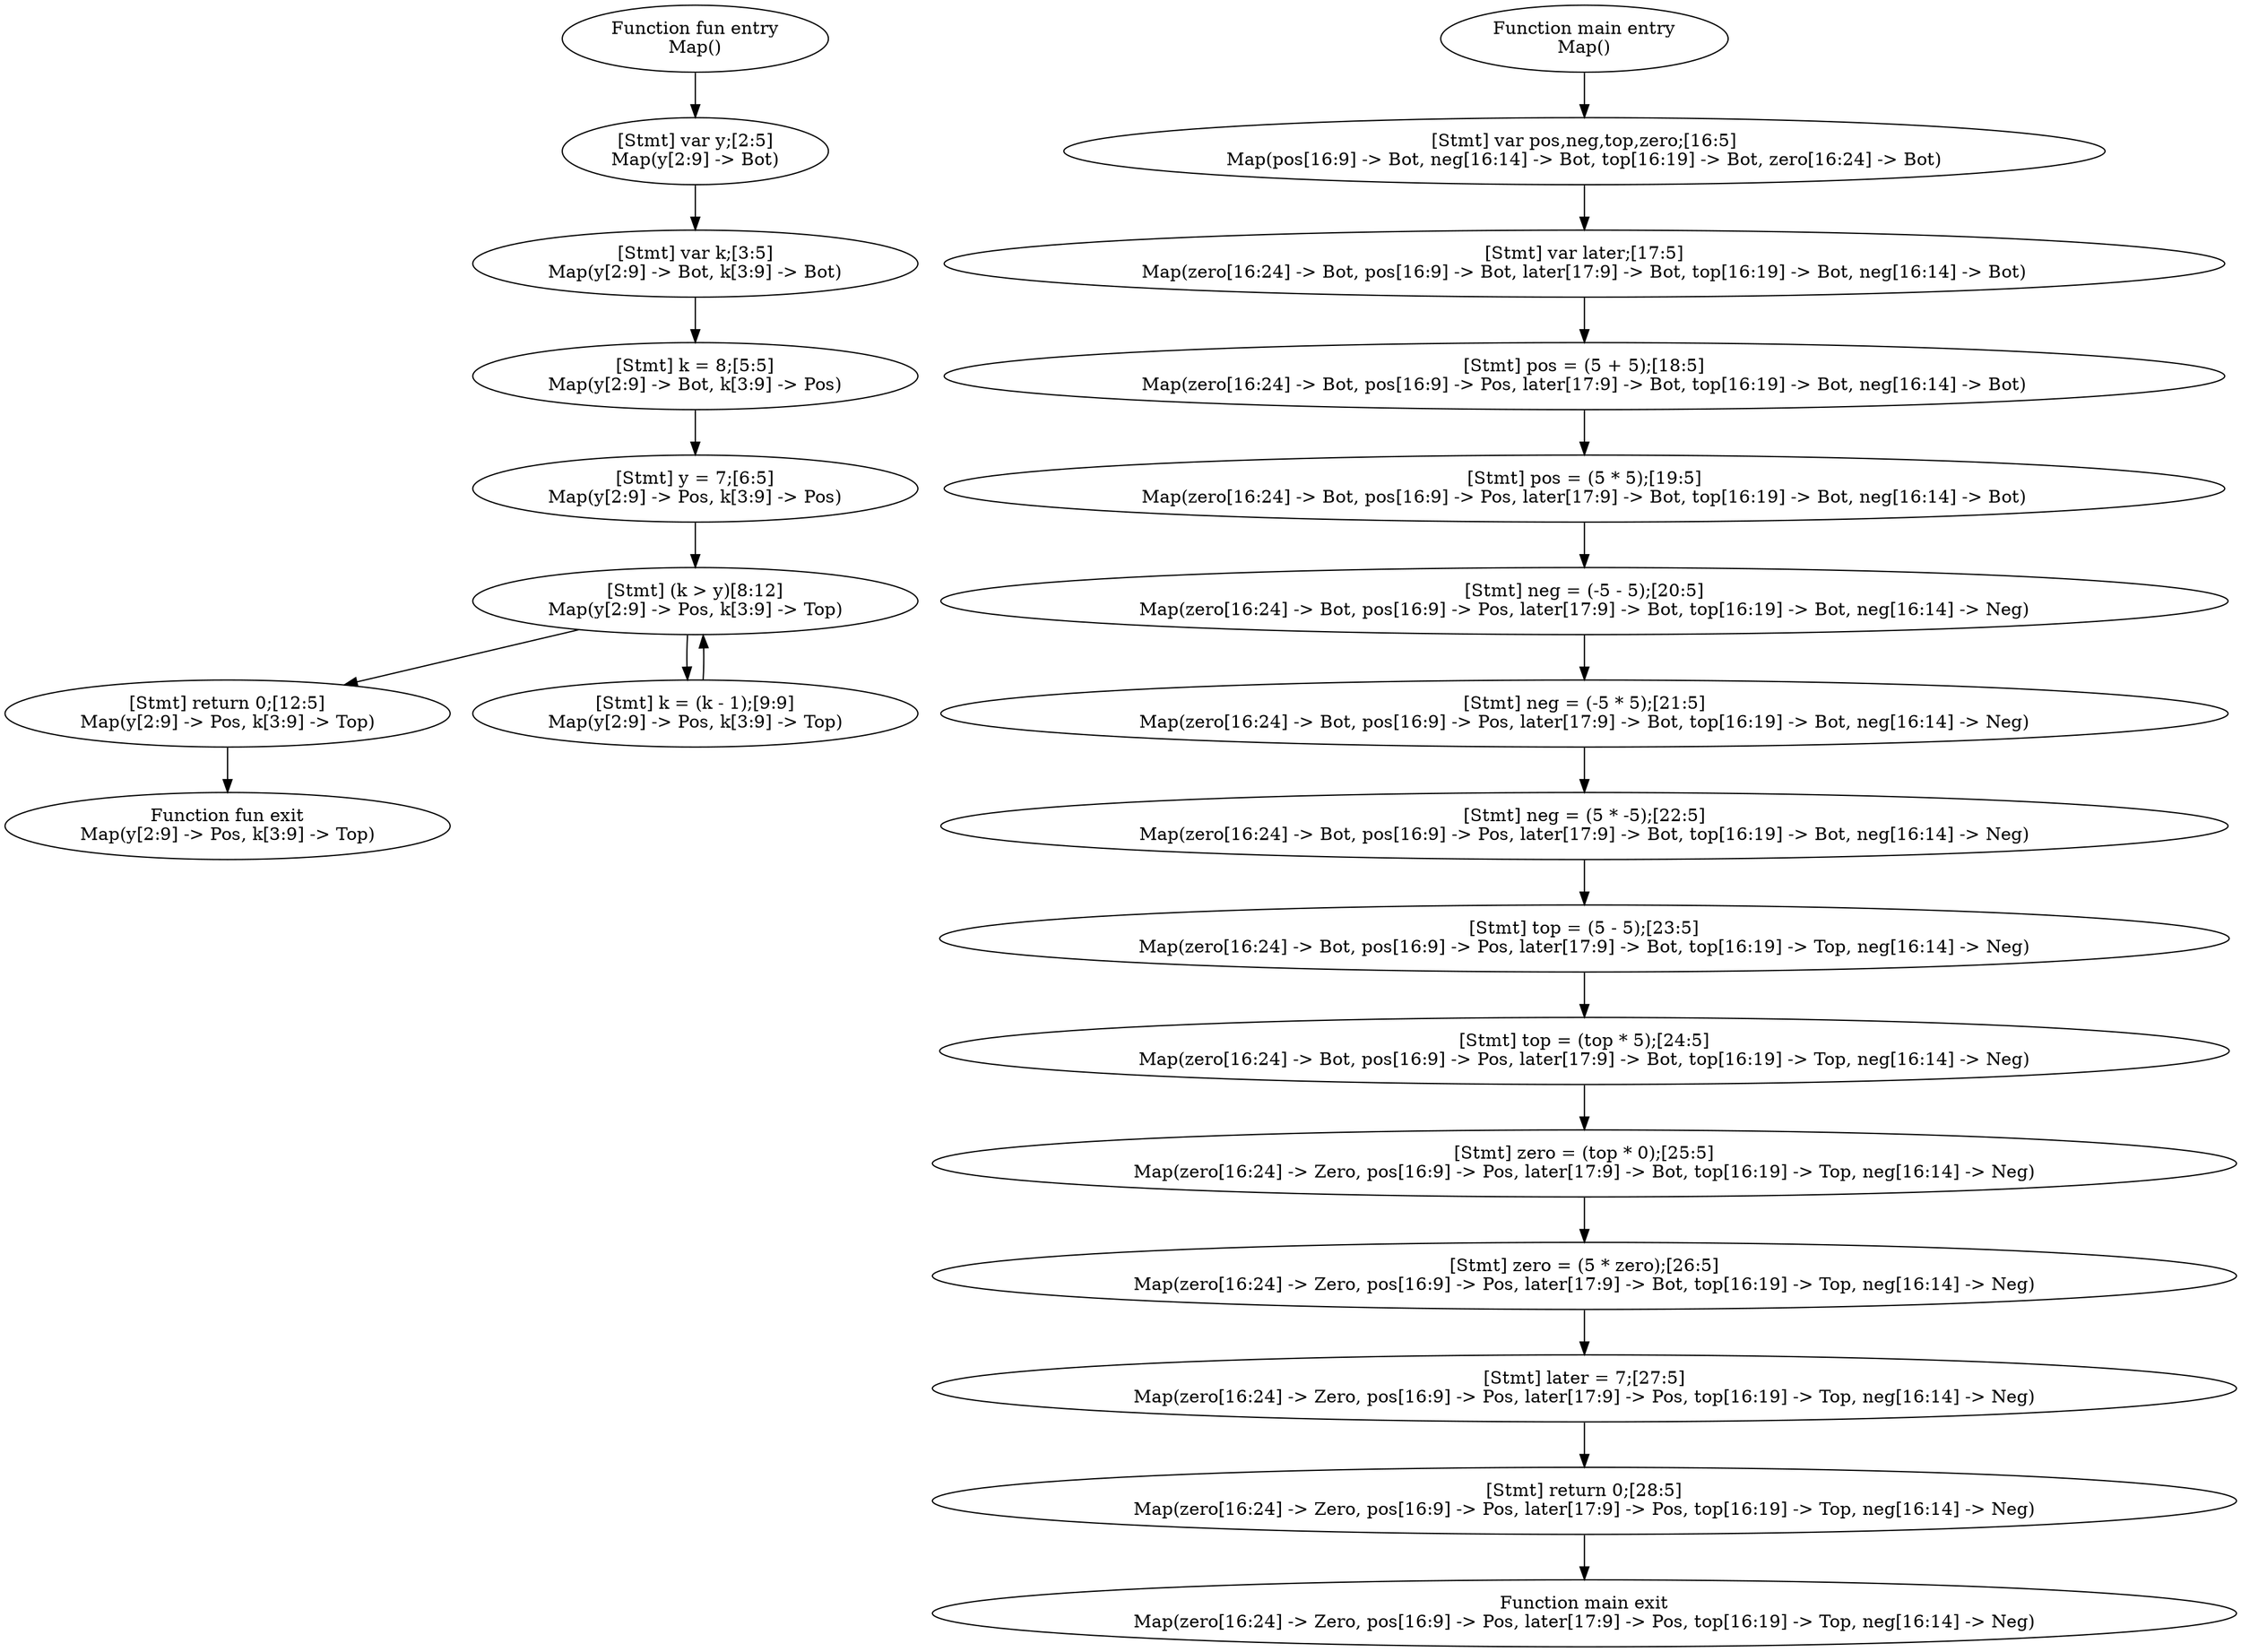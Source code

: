 digraph CFG{entry1_1[label="Function fun entry\nMap()"]
entry1_15[label="Function main entry\nMap()"]
exit1_1[label="Function fun exit\nMap(y[2:9] -\> Pos, k[3:9] -\> Top)"]
exit1_15[label="Function main exit\nMap(zero[16:24] -\> Zero, pos[16:9] -\> Pos, later[17:9] -\> Pos, top[16:19] -\> Top, neg[16:14] -\> Neg)"]
real12_8[label="[Stmt] (k \> y)[8:12]\nMap(y[2:9] -\> Pos, k[3:9] -\> Top)"]
real5_12[label="[Stmt] return 0;[12:5]\nMap(y[2:9] -\> Pos, k[3:9] -\> Top)"]
real5_16[label="[Stmt] var pos,neg,top,zero;[16:5]\nMap(pos[16:9] -\> Bot, neg[16:14] -\> Bot, top[16:19] -\> Bot, zero[16:24] -\> Bot)"]
real5_17[label="[Stmt] var later;[17:5]\nMap(zero[16:24] -\> Bot, pos[16:9] -\> Bot, later[17:9] -\> Bot, top[16:19] -\> Bot, neg[16:14] -\> Bot)"]
real5_18[label="[Stmt] pos = (5 + 5);[18:5]\nMap(zero[16:24] -\> Bot, pos[16:9] -\> Pos, later[17:9] -\> Bot, top[16:19] -\> Bot, neg[16:14] -\> Bot)"]
real5_19[label="[Stmt] pos = (5 * 5);[19:5]\nMap(zero[16:24] -\> Bot, pos[16:9] -\> Pos, later[17:9] -\> Bot, top[16:19] -\> Bot, neg[16:14] -\> Bot)"]
real5_2[label="[Stmt] var y;[2:5]\nMap(y[2:9] -\> Bot)"]
real5_20[label="[Stmt] neg = (-5 - 5);[20:5]\nMap(zero[16:24] -\> Bot, pos[16:9] -\> Pos, later[17:9] -\> Bot, top[16:19] -\> Bot, neg[16:14] -\> Neg)"]
real5_21[label="[Stmt] neg = (-5 * 5);[21:5]\nMap(zero[16:24] -\> Bot, pos[16:9] -\> Pos, later[17:9] -\> Bot, top[16:19] -\> Bot, neg[16:14] -\> Neg)"]
real5_22[label="[Stmt] neg = (5 * -5);[22:5]\nMap(zero[16:24] -\> Bot, pos[16:9] -\> Pos, later[17:9] -\> Bot, top[16:19] -\> Bot, neg[16:14] -\> Neg)"]
real5_23[label="[Stmt] top = (5 - 5);[23:5]\nMap(zero[16:24] -\> Bot, pos[16:9] -\> Pos, later[17:9] -\> Bot, top[16:19] -\> Top, neg[16:14] -\> Neg)"]
real5_24[label="[Stmt] top = (top * 5);[24:5]\nMap(zero[16:24] -\> Bot, pos[16:9] -\> Pos, later[17:9] -\> Bot, top[16:19] -\> Top, neg[16:14] -\> Neg)"]
real5_25[label="[Stmt] zero = (top * 0);[25:5]\nMap(zero[16:24] -\> Zero, pos[16:9] -\> Pos, later[17:9] -\> Bot, top[16:19] -\> Top, neg[16:14] -\> Neg)"]
real5_26[label="[Stmt] zero = (5 * zero);[26:5]\nMap(zero[16:24] -\> Zero, pos[16:9] -\> Pos, later[17:9] -\> Bot, top[16:19] -\> Top, neg[16:14] -\> Neg)"]
real5_27[label="[Stmt] later = 7;[27:5]\nMap(zero[16:24] -\> Zero, pos[16:9] -\> Pos, later[17:9] -\> Pos, top[16:19] -\> Top, neg[16:14] -\> Neg)"]
real5_28[label="[Stmt] return 0;[28:5]\nMap(zero[16:24] -\> Zero, pos[16:9] -\> Pos, later[17:9] -\> Pos, top[16:19] -\> Top, neg[16:14] -\> Neg)"]
real5_3[label="[Stmt] var k;[3:5]\nMap(y[2:9] -\> Bot, k[3:9] -\> Bot)"]
real5_5[label="[Stmt] k = 8;[5:5]\nMap(y[2:9] -\> Bot, k[3:9] -\> Pos)"]
real5_6[label="[Stmt] y = 7;[6:5]\nMap(y[2:9] -\> Pos, k[3:9] -\> Pos)"]
real9_9[label="[Stmt] k = (k - 1);[9:9]\nMap(y[2:9] -\> Pos, k[3:9] -\> Top)"]
entry1_1 -> real5_2[label=""]
entry1_15 -> real5_16[label=""]
real12_8 -> real5_12[label=""]
real12_8 -> real9_9[label=""]
real5_12 -> exit1_1[label=""]
real5_16 -> real5_17[label=""]
real5_17 -> real5_18[label=""]
real5_18 -> real5_19[label=""]
real5_19 -> real5_20[label=""]
real5_2 -> real5_3[label=""]
real5_20 -> real5_21[label=""]
real5_21 -> real5_22[label=""]
real5_22 -> real5_23[label=""]
real5_23 -> real5_24[label=""]
real5_24 -> real5_25[label=""]
real5_25 -> real5_26[label=""]
real5_26 -> real5_27[label=""]
real5_27 -> real5_28[label=""]
real5_28 -> exit1_15[label=""]
real5_3 -> real5_5[label=""]
real5_5 -> real5_6[label=""]
real5_6 -> real12_8[label=""]
real9_9 -> real12_8[label=""]
}